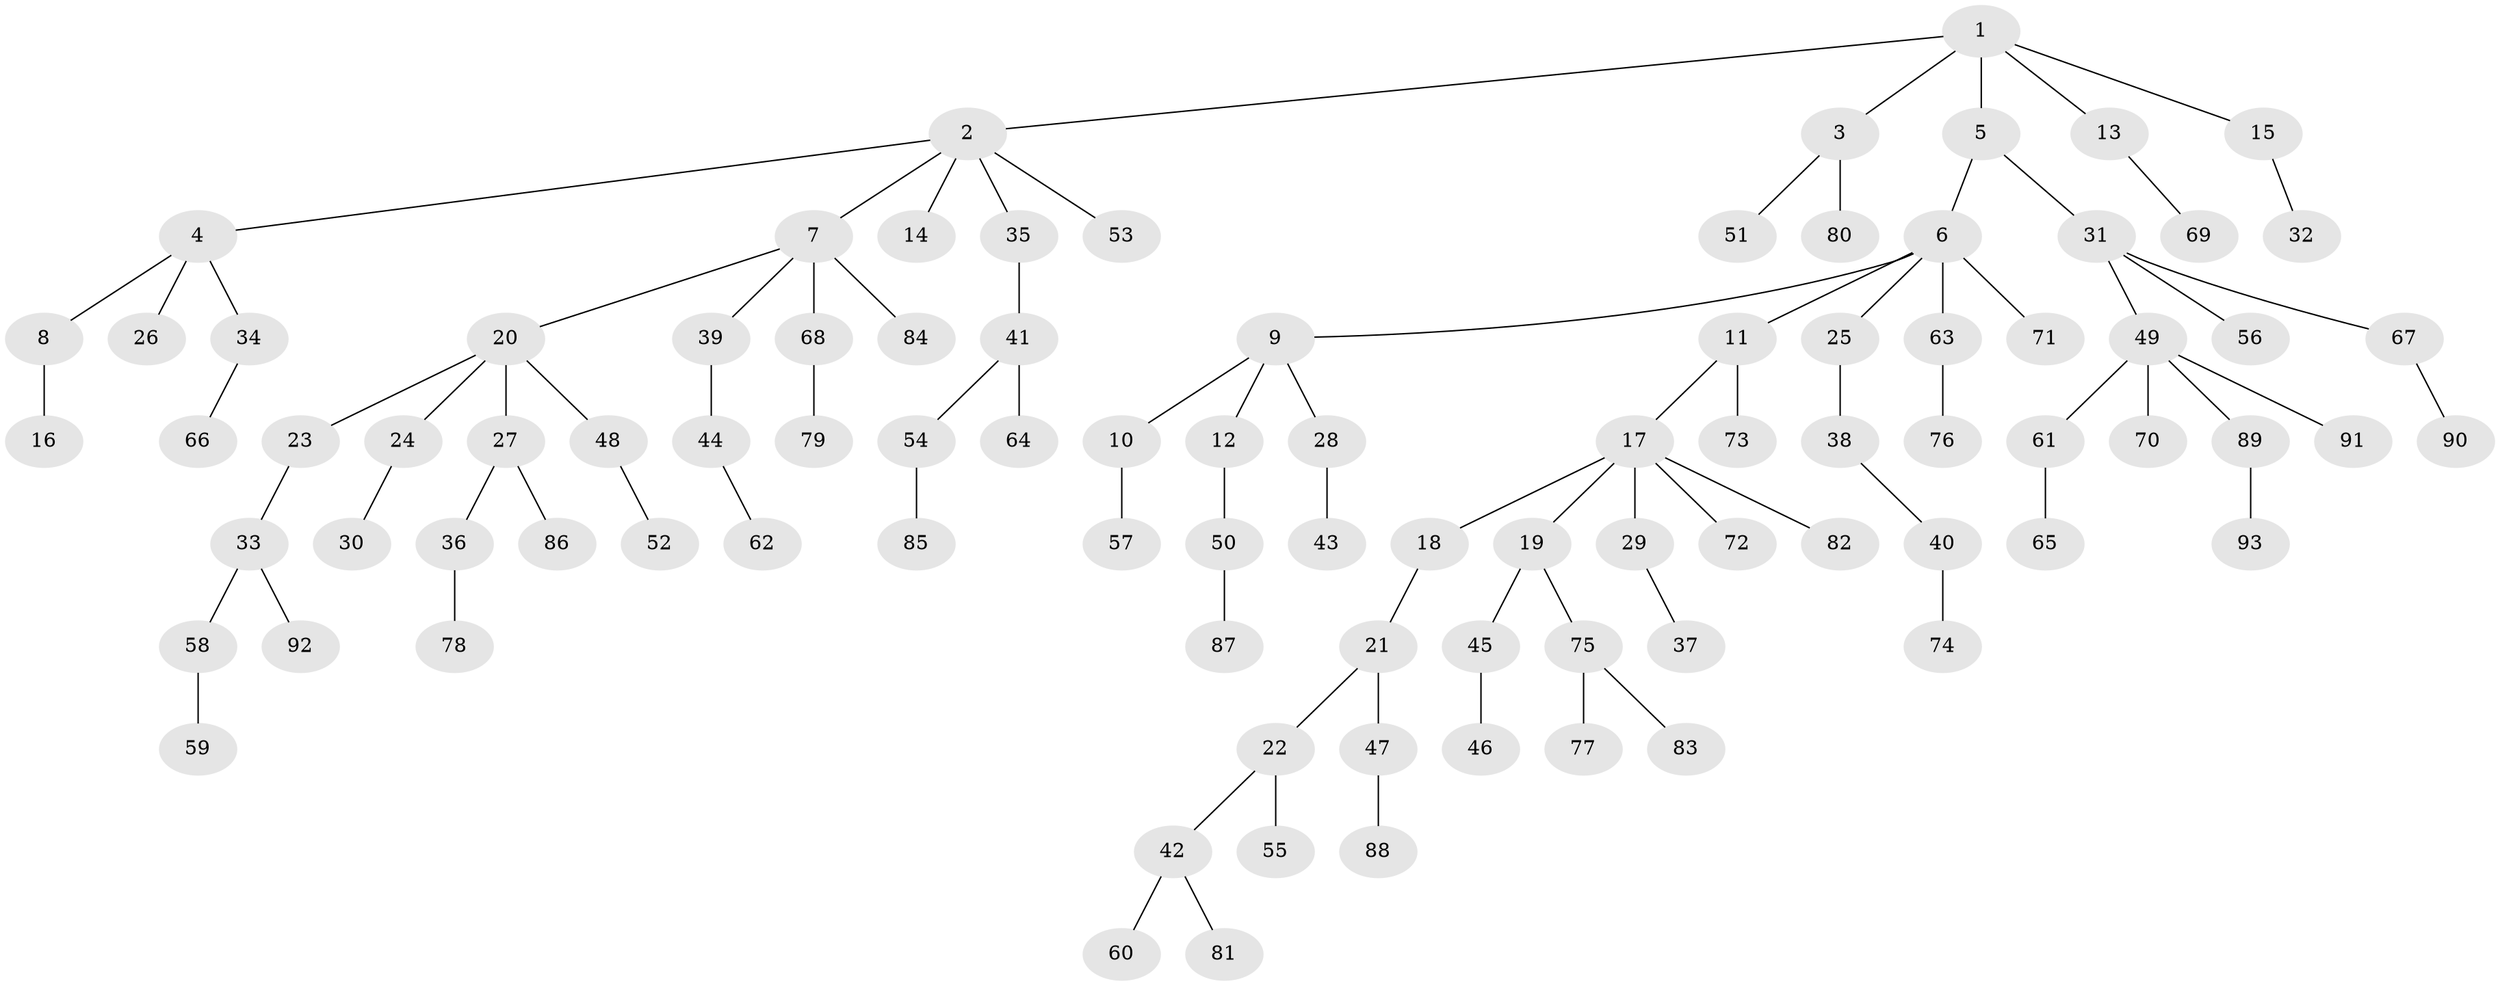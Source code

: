 // coarse degree distribution, {9: 0.015873015873015872, 2: 0.19047619047619047, 3: 0.06349206349206349, 5: 0.06349206349206349, 7: 0.015873015873015872, 1: 0.6031746031746031, 4: 0.031746031746031744, 6: 0.015873015873015872}
// Generated by graph-tools (version 1.1) at 2025/42/03/06/25 10:42:06]
// undirected, 93 vertices, 92 edges
graph export_dot {
graph [start="1"]
  node [color=gray90,style=filled];
  1;
  2;
  3;
  4;
  5;
  6;
  7;
  8;
  9;
  10;
  11;
  12;
  13;
  14;
  15;
  16;
  17;
  18;
  19;
  20;
  21;
  22;
  23;
  24;
  25;
  26;
  27;
  28;
  29;
  30;
  31;
  32;
  33;
  34;
  35;
  36;
  37;
  38;
  39;
  40;
  41;
  42;
  43;
  44;
  45;
  46;
  47;
  48;
  49;
  50;
  51;
  52;
  53;
  54;
  55;
  56;
  57;
  58;
  59;
  60;
  61;
  62;
  63;
  64;
  65;
  66;
  67;
  68;
  69;
  70;
  71;
  72;
  73;
  74;
  75;
  76;
  77;
  78;
  79;
  80;
  81;
  82;
  83;
  84;
  85;
  86;
  87;
  88;
  89;
  90;
  91;
  92;
  93;
  1 -- 2;
  1 -- 3;
  1 -- 5;
  1 -- 13;
  1 -- 15;
  2 -- 4;
  2 -- 7;
  2 -- 14;
  2 -- 35;
  2 -- 53;
  3 -- 51;
  3 -- 80;
  4 -- 8;
  4 -- 26;
  4 -- 34;
  5 -- 6;
  5 -- 31;
  6 -- 9;
  6 -- 11;
  6 -- 25;
  6 -- 63;
  6 -- 71;
  7 -- 20;
  7 -- 39;
  7 -- 68;
  7 -- 84;
  8 -- 16;
  9 -- 10;
  9 -- 12;
  9 -- 28;
  10 -- 57;
  11 -- 17;
  11 -- 73;
  12 -- 50;
  13 -- 69;
  15 -- 32;
  17 -- 18;
  17 -- 19;
  17 -- 29;
  17 -- 72;
  17 -- 82;
  18 -- 21;
  19 -- 45;
  19 -- 75;
  20 -- 23;
  20 -- 24;
  20 -- 27;
  20 -- 48;
  21 -- 22;
  21 -- 47;
  22 -- 42;
  22 -- 55;
  23 -- 33;
  24 -- 30;
  25 -- 38;
  27 -- 36;
  27 -- 86;
  28 -- 43;
  29 -- 37;
  31 -- 49;
  31 -- 56;
  31 -- 67;
  33 -- 58;
  33 -- 92;
  34 -- 66;
  35 -- 41;
  36 -- 78;
  38 -- 40;
  39 -- 44;
  40 -- 74;
  41 -- 54;
  41 -- 64;
  42 -- 60;
  42 -- 81;
  44 -- 62;
  45 -- 46;
  47 -- 88;
  48 -- 52;
  49 -- 61;
  49 -- 70;
  49 -- 89;
  49 -- 91;
  50 -- 87;
  54 -- 85;
  58 -- 59;
  61 -- 65;
  63 -- 76;
  67 -- 90;
  68 -- 79;
  75 -- 77;
  75 -- 83;
  89 -- 93;
}
